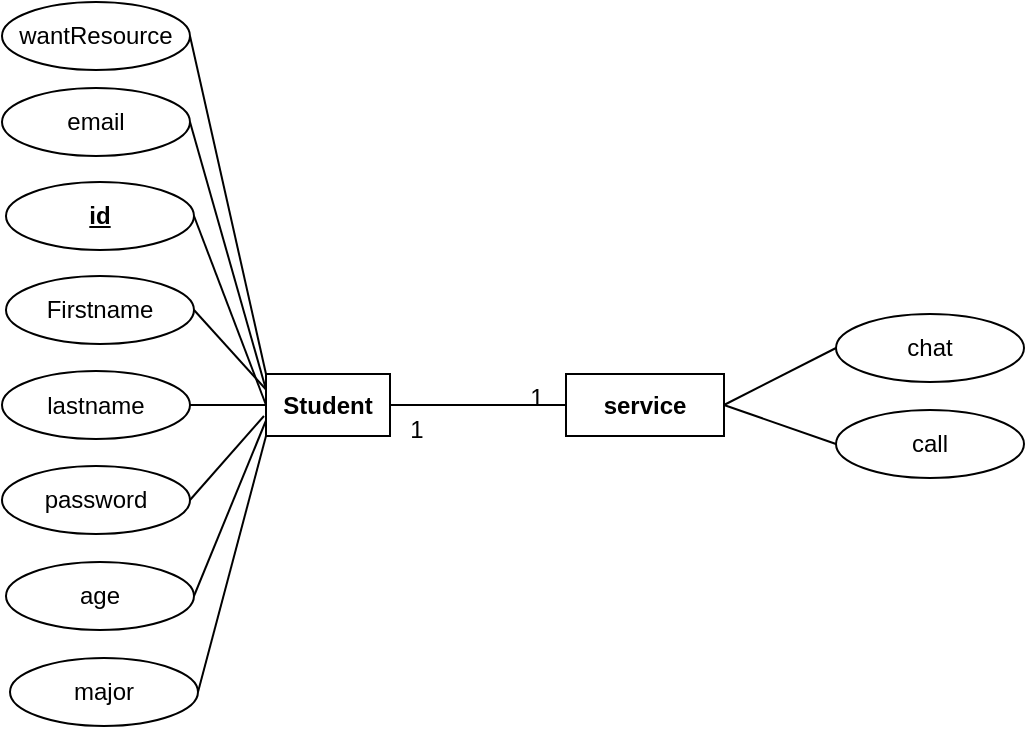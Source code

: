<mxfile version="20.2.3" type="device"><diagram id="0" name="Page-1"><mxGraphModel dx="1051" dy="718" grid="0" gridSize="10" guides="1" tooltips="1" connect="1" arrows="1" fold="1" page="1" pageScale="1" pageWidth="826" pageHeight="1169" math="0" shadow="0"><root><mxCell id="0"/><mxCell id="1" parent="0"/><mxCell id="uV2G5chnrMJffySFEhW1-38" value="&lt;b&gt;Student&lt;/b&gt;" style="rounded=0;whiteSpace=wrap;html=1;" vertex="1" parent="1"><mxGeometry x="273" y="260" width="62" height="31" as="geometry"/></mxCell><mxCell id="uV2G5chnrMJffySFEhW1-39" value="lastname" style="ellipse;whiteSpace=wrap;html=1;" vertex="1" parent="1"><mxGeometry x="141" y="258.5" width="94" height="34" as="geometry"/></mxCell><mxCell id="uV2G5chnrMJffySFEhW1-40" value="Firstname" style="ellipse;whiteSpace=wrap;html=1;" vertex="1" parent="1"><mxGeometry x="143" y="211" width="94" height="34" as="geometry"/></mxCell><mxCell id="uV2G5chnrMJffySFEhW1-41" value="password" style="ellipse;whiteSpace=wrap;html=1;" vertex="1" parent="1"><mxGeometry x="141" y="306" width="94" height="34" as="geometry"/></mxCell><mxCell id="uV2G5chnrMJffySFEhW1-42" value="age" style="ellipse;whiteSpace=wrap;html=1;" vertex="1" parent="1"><mxGeometry x="143" y="354" width="94" height="34" as="geometry"/></mxCell><mxCell id="uV2G5chnrMJffySFEhW1-43" value="&lt;b&gt;&lt;u&gt;id&lt;/u&gt;&lt;/b&gt;" style="ellipse;whiteSpace=wrap;html=1;" vertex="1" parent="1"><mxGeometry x="143" y="164" width="94" height="34" as="geometry"/></mxCell><mxCell id="uV2G5chnrMJffySFEhW1-44" value="major" style="ellipse;whiteSpace=wrap;html=1;" vertex="1" parent="1"><mxGeometry x="145" y="402" width="94" height="34" as="geometry"/></mxCell><mxCell id="uV2G5chnrMJffySFEhW1-45" value="email" style="ellipse;whiteSpace=wrap;html=1;" vertex="1" parent="1"><mxGeometry x="141" y="117" width="94" height="34" as="geometry"/></mxCell><mxCell id="uV2G5chnrMJffySFEhW1-46" value="wantResource" style="ellipse;whiteSpace=wrap;html=1;" vertex="1" parent="1"><mxGeometry x="141" y="74" width="94" height="34" as="geometry"/></mxCell><mxCell id="uV2G5chnrMJffySFEhW1-48" value="&lt;b&gt;service&lt;/b&gt;" style="rounded=0;whiteSpace=wrap;html=1;" vertex="1" parent="1"><mxGeometry x="423" y="260" width="79" height="31" as="geometry"/></mxCell><mxCell id="uV2G5chnrMJffySFEhW1-51" value="call" style="ellipse;whiteSpace=wrap;html=1;" vertex="1" parent="1"><mxGeometry x="558" y="278" width="94" height="34" as="geometry"/></mxCell><mxCell id="uV2G5chnrMJffySFEhW1-52" value="chat" style="ellipse;whiteSpace=wrap;html=1;" vertex="1" parent="1"><mxGeometry x="558" y="230" width="94" height="34" as="geometry"/></mxCell><mxCell id="uV2G5chnrMJffySFEhW1-59" value="" style="endArrow=none;html=1;rounded=0;strokeColor=default;exitX=1;exitY=0.5;exitDx=0;exitDy=0;entryX=0;entryY=0.5;entryDx=0;entryDy=0;" edge="1" parent="1" source="uV2G5chnrMJffySFEhW1-38" target="uV2G5chnrMJffySFEhW1-48"><mxGeometry width="50" height="50" relative="1" as="geometry"><mxPoint x="383" y="284" as="sourcePoint"/><mxPoint x="433" y="234" as="targetPoint"/></mxGeometry></mxCell><mxCell id="uV2G5chnrMJffySFEhW1-60" value="1" style="text;html=1;align=center;verticalAlign=middle;resizable=0;points=[];autosize=1;strokeColor=none;fillColor=none;" vertex="1" parent="1"><mxGeometry x="395" y="258.5" width="25" height="26" as="geometry"/></mxCell><mxCell id="uV2G5chnrMJffySFEhW1-66" value="1" style="text;html=1;align=center;verticalAlign=middle;resizable=0;points=[];autosize=1;strokeColor=none;fillColor=none;" vertex="1" parent="1"><mxGeometry x="335" y="275" width="25" height="26" as="geometry"/></mxCell><mxCell id="uV2G5chnrMJffySFEhW1-75" value="" style="endArrow=none;html=1;rounded=0;strokeColor=default;entryX=1;entryY=0.5;entryDx=0;entryDy=0;exitX=0;exitY=0;exitDx=0;exitDy=0;" edge="1" parent="1" source="uV2G5chnrMJffySFEhW1-38" target="uV2G5chnrMJffySFEhW1-46"><mxGeometry width="50" height="50" relative="1" as="geometry"><mxPoint x="383" y="284" as="sourcePoint"/><mxPoint x="433" y="234" as="targetPoint"/></mxGeometry></mxCell><mxCell id="uV2G5chnrMJffySFEhW1-76" value="" style="endArrow=none;html=1;rounded=0;strokeColor=default;entryX=0;entryY=1;entryDx=0;entryDy=0;exitX=1;exitY=0.5;exitDx=0;exitDy=0;" edge="1" parent="1" source="uV2G5chnrMJffySFEhW1-44" target="uV2G5chnrMJffySFEhW1-38"><mxGeometry width="50" height="50" relative="1" as="geometry"><mxPoint x="283.0" y="270" as="sourcePoint"/><mxPoint x="245.0" y="101" as="targetPoint"/></mxGeometry></mxCell><mxCell id="uV2G5chnrMJffySFEhW1-77" value="" style="endArrow=none;html=1;rounded=0;strokeColor=default;entryX=0;entryY=0.75;entryDx=0;entryDy=0;exitX=1;exitY=0.5;exitDx=0;exitDy=0;" edge="1" parent="1" source="uV2G5chnrMJffySFEhW1-42" target="uV2G5chnrMJffySFEhW1-38"><mxGeometry width="50" height="50" relative="1" as="geometry"><mxPoint x="293.0" y="280" as="sourcePoint"/><mxPoint x="255.0" y="111" as="targetPoint"/></mxGeometry></mxCell><mxCell id="uV2G5chnrMJffySFEhW1-78" value="" style="endArrow=none;html=1;rounded=0;strokeColor=default;exitX=1;exitY=0.5;exitDx=0;exitDy=0;" edge="1" parent="1" source="uV2G5chnrMJffySFEhW1-41"><mxGeometry width="50" height="50" relative="1" as="geometry"><mxPoint x="303.0" y="290" as="sourcePoint"/><mxPoint x="272" y="281" as="targetPoint"/></mxGeometry></mxCell><mxCell id="uV2G5chnrMJffySFEhW1-79" value="" style="endArrow=none;html=1;rounded=0;strokeColor=default;entryX=0;entryY=0.5;entryDx=0;entryDy=0;exitX=1;exitY=0.5;exitDx=0;exitDy=0;" edge="1" parent="1" source="uV2G5chnrMJffySFEhW1-39" target="uV2G5chnrMJffySFEhW1-38"><mxGeometry width="50" height="50" relative="1" as="geometry"><mxPoint x="313.0" y="300" as="sourcePoint"/><mxPoint x="275.0" y="131" as="targetPoint"/></mxGeometry></mxCell><mxCell id="uV2G5chnrMJffySFEhW1-80" value="" style="endArrow=none;html=1;rounded=0;strokeColor=default;entryX=0;entryY=0.25;entryDx=0;entryDy=0;exitX=1;exitY=0.5;exitDx=0;exitDy=0;" edge="1" parent="1" source="uV2G5chnrMJffySFEhW1-40" target="uV2G5chnrMJffySFEhW1-38"><mxGeometry width="50" height="50" relative="1" as="geometry"><mxPoint x="323.0" y="310" as="sourcePoint"/><mxPoint x="285.0" y="141" as="targetPoint"/></mxGeometry></mxCell><mxCell id="uV2G5chnrMJffySFEhW1-81" value="" style="endArrow=none;html=1;rounded=0;strokeColor=default;entryX=1;entryY=0.5;entryDx=0;entryDy=0;exitX=0;exitY=0.25;exitDx=0;exitDy=0;" edge="1" parent="1" source="uV2G5chnrMJffySFEhW1-38" target="uV2G5chnrMJffySFEhW1-45"><mxGeometry width="50" height="50" relative="1" as="geometry"><mxPoint x="333.0" y="320" as="sourcePoint"/><mxPoint x="295.0" y="151" as="targetPoint"/></mxGeometry></mxCell><mxCell id="uV2G5chnrMJffySFEhW1-82" value="" style="endArrow=none;html=1;rounded=0;strokeColor=default;entryX=0;entryY=0.5;entryDx=0;entryDy=0;exitX=1;exitY=0.5;exitDx=0;exitDy=0;" edge="1" parent="1" source="uV2G5chnrMJffySFEhW1-43" target="uV2G5chnrMJffySFEhW1-38"><mxGeometry width="50" height="50" relative="1" as="geometry"><mxPoint x="343.0" y="330" as="sourcePoint"/><mxPoint x="305.0" y="161" as="targetPoint"/></mxGeometry></mxCell><mxCell id="uV2G5chnrMJffySFEhW1-83" value="" style="endArrow=none;html=1;rounded=0;strokeColor=default;entryX=1;entryY=0.5;entryDx=0;entryDy=0;exitX=0;exitY=0.5;exitDx=0;exitDy=0;" edge="1" parent="1" source="uV2G5chnrMJffySFEhW1-52" target="uV2G5chnrMJffySFEhW1-48"><mxGeometry width="50" height="50" relative="1" as="geometry"><mxPoint x="353.0" y="340" as="sourcePoint"/><mxPoint x="315.0" y="171" as="targetPoint"/></mxGeometry></mxCell><mxCell id="uV2G5chnrMJffySFEhW1-84" value="" style="endArrow=none;html=1;rounded=0;strokeColor=default;entryX=1;entryY=0.5;entryDx=0;entryDy=0;exitX=0;exitY=0.5;exitDx=0;exitDy=0;" edge="1" parent="1" source="uV2G5chnrMJffySFEhW1-51" target="uV2G5chnrMJffySFEhW1-48"><mxGeometry width="50" height="50" relative="1" as="geometry"><mxPoint x="568.0" y="257" as="sourcePoint"/><mxPoint x="512" y="285.5" as="targetPoint"/></mxGeometry></mxCell></root></mxGraphModel></diagram></mxfile>